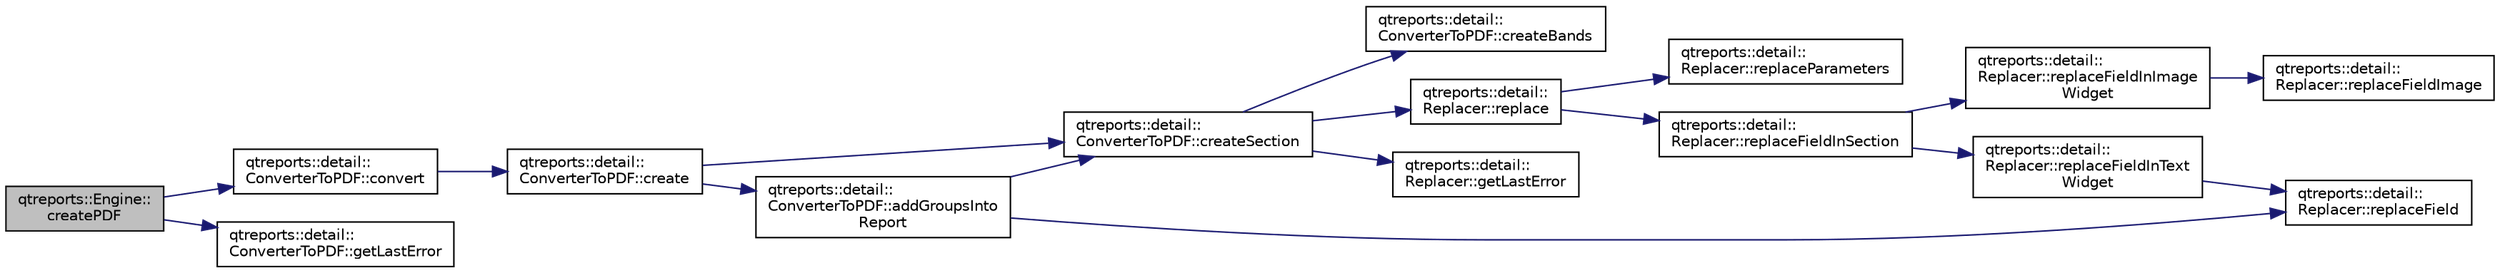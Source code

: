 digraph "qtreports::Engine::createPDF"
{
 // INTERACTIVE_SVG=YES
  bgcolor="transparent";
  edge [fontname="Helvetica",fontsize="10",labelfontname="Helvetica",labelfontsize="10"];
  node [fontname="Helvetica",fontsize="10",shape=record];
  rankdir="LR";
  Node1 [label="qtreports::Engine::\lcreatePDF",height=0.2,width=0.4,color="black", fillcolor="grey75", style="filled", fontcolor="black"];
  Node1 -> Node2 [color="midnightblue",fontsize="10",style="solid",fontname="Helvetica"];
  Node2 [label="qtreports::detail::\lConverterToPDF::convert",height=0.2,width=0.4,color="black",URL="$classqtreports_1_1detail_1_1_converter_to_p_d_f.html#af39953d8db1bdcbbcf59cc00b05747eb",tooltip="Запускает процесс конвертации. "];
  Node2 -> Node3 [color="midnightblue",fontsize="10",style="solid",fontname="Helvetica"];
  Node3 [label="qtreports::detail::\lConverterToPDF::create",height=0.2,width=0.4,color="black",URL="$classqtreports_1_1detail_1_1_converter_to_p_d_f.html#aad8435572f5ba065f8f2fef428d97b22",tooltip="Конвертирует отчет в PDF документ. "];
  Node3 -> Node4 [color="midnightblue",fontsize="10",style="solid",fontname="Helvetica"];
  Node4 [label="qtreports::detail::\lConverterToPDF::createSection",height=0.2,width=0.4,color="black",URL="$classqtreports_1_1detail_1_1_converter_to_p_d_f.html#a5d9212cf5250d8d938359c417537337c",tooltip="Создает секцию. "];
  Node4 -> Node5 [color="midnightblue",fontsize="10",style="solid",fontname="Helvetica"];
  Node5 [label="qtreports::detail::\lReplacer::replace",height=0.2,width=0.4,color="black",URL="$classqtreports_1_1detail_1_1_replacer.html#af7ccb83be264f7c72b7485cf38455450",tooltip="Заменяет текст всех виджетов секции текстом с подставленными значениями. "];
  Node5 -> Node6 [color="midnightblue",fontsize="10",style="solid",fontname="Helvetica"];
  Node6 [label="qtreports::detail::\lReplacer::replaceFieldInSection",height=0.2,width=0.4,color="black",URL="$classqtreports_1_1detail_1_1_replacer.html#a58cf857aa78eb3e273f6543769af425b",tooltip="Заменяет текст всех виджетов секции текстом с подставленными значениями полей из источника данных..."];
  Node6 -> Node7 [color="midnightblue",fontsize="10",style="solid",fontname="Helvetica"];
  Node7 [label="qtreports::detail::\lReplacer::replaceFieldInText\lWidget",height=0.2,width=0.4,color="black",URL="$classqtreports_1_1detail_1_1_replacer.html#a2be57bd514335f9b9f2a520247562ce1",tooltip="Заменяет текст виджета текстом с подставленными значениями полей из источника данных. "];
  Node7 -> Node8 [color="midnightblue",fontsize="10",style="solid",fontname="Helvetica"];
  Node8 [label="qtreports::detail::\lReplacer::replaceField",height=0.2,width=0.4,color="black",URL="$classqtreports_1_1detail_1_1_replacer.html#a4642b07160798f2ee4de276e1d0c1ecd",tooltip="Возвращает текст с подставленными значениями полей из источника данных. "];
  Node6 -> Node9 [color="midnightblue",fontsize="10",style="solid",fontname="Helvetica"];
  Node9 [label="qtreports::detail::\lReplacer::replaceFieldInImage\lWidget",height=0.2,width=0.4,color="black",URL="$classqtreports_1_1detail_1_1_replacer.html#a4aeb7794f90c0be34a30ab60a6df1920",tooltip="На основе текста виджета вставляет в него изображение из источника данных. "];
  Node9 -> Node10 [color="midnightblue",fontsize="10",style="solid",fontname="Helvetica"];
  Node10 [label="qtreports::detail::\lReplacer::replaceFieldImage",height=0.2,width=0.4,color="black",URL="$classqtreports_1_1detail_1_1_replacer.html#ae1ac521aeaf5fdd694e79e2ae52d4704",tooltip="Возвращает изображение на основе первого найденного выражения. "];
  Node5 -> Node11 [color="midnightblue",fontsize="10",style="solid",fontname="Helvetica"];
  Node11 [label="qtreports::detail::\lReplacer::replaceParameters",height=0.2,width=0.4,color="black",URL="$classqtreports_1_1detail_1_1_replacer.html#abb903f1c1172efa7e26b040a5695cc86",tooltip="Возвращает текст с подставленными значениями параметров. "];
  Node4 -> Node12 [color="midnightblue",fontsize="10",style="solid",fontname="Helvetica"];
  Node12 [label="qtreports::detail::\lReplacer::getLastError",height=0.2,width=0.4,color="black",URL="$classqtreports_1_1detail_1_1_replacer.html#a677f7802e444f2de3af4cb43b6cedf30",tooltip="Возвращает описание последней произошедшей ошибки. "];
  Node4 -> Node13 [color="midnightblue",fontsize="10",style="solid",fontname="Helvetica"];
  Node13 [label="qtreports::detail::\lConverterToPDF::createBands",height=0.2,width=0.4,color="black",URL="$classqtreports_1_1detail_1_1_converter_to_p_d_f.html#aba1de1bf9abc3ea9b7b5c2b8317f5a0f",tooltip="Создает band. "];
  Node3 -> Node14 [color="midnightblue",fontsize="10",style="solid",fontname="Helvetica"];
  Node14 [label="qtreports::detail::\lConverterToPDF::addGroupsInto\lReport",height=0.2,width=0.4,color="black",URL="$classqtreports_1_1detail_1_1_converter_to_p_d_f.html#adda58d86ecfee05cdcc5e5ce161926ff",tooltip="Добавляет группу в репорт. "];
  Node14 -> Node8 [color="midnightblue",fontsize="10",style="solid",fontname="Helvetica"];
  Node14 -> Node4 [color="midnightblue",fontsize="10",style="solid",fontname="Helvetica"];
  Node1 -> Node15 [color="midnightblue",fontsize="10",style="solid",fontname="Helvetica"];
  Node15 [label="qtreports::detail::\lConverterToPDF::getLastError",height=0.2,width=0.4,color="black",URL="$classqtreports_1_1detail_1_1_converter_to_p_d_f.html#a2d5862efb544884825efeafcf6fec683",tooltip="Возвращает строку, содержащую описание последней произошедшей ошибки. "];
}
